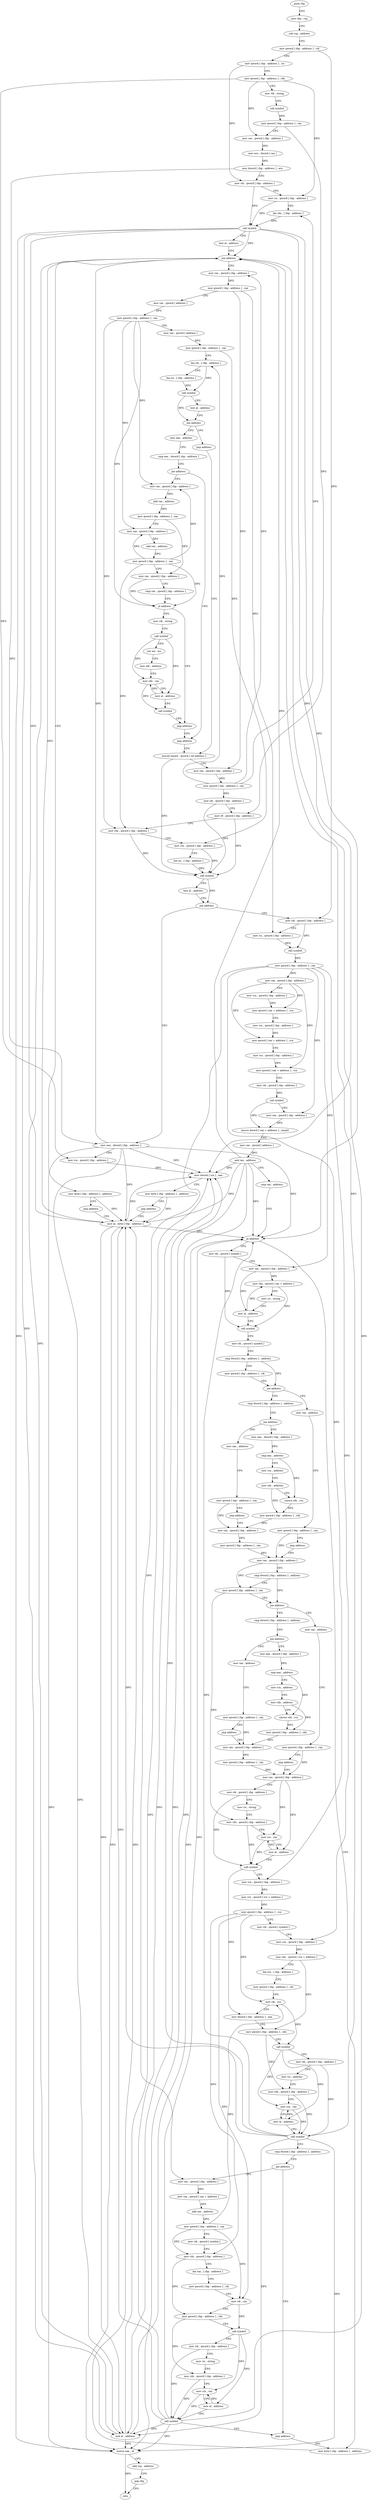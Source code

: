 digraph "func" {
"4268992" [label = "push rbp" ]
"4268993" [label = "mov rbp , rsp" ]
"4268996" [label = "sub rsp , address" ]
"4269003" [label = "mov qword [ rbp - address ] , rdi" ]
"4269007" [label = "mov qword [ rbp - address ] , rsi" ]
"4269011" [label = "mov qword [ rbp - address ] , rdx" ]
"4269015" [label = "mov rdi , string" ]
"4269025" [label = "call symbol" ]
"4269030" [label = "mov qword [ rbp - address ] , rax" ]
"4269034" [label = "mov rax , qword [ rbp - address ]" ]
"4269038" [label = "mov ecx , dword [ rax ]" ]
"4269040" [label = "mov dword [ rbp - address ] , ecx" ]
"4269043" [label = "mov rdi , qword [ rbp - address ]" ]
"4269047" [label = "mov rsi , qword [ rbp - address ]" ]
"4269051" [label = "lea rdx , [ rbp - address ]" ]
"4269055" [label = "call symbol" ]
"4269060" [label = "test al , address" ]
"4269062" [label = "jne address" ]
"4269077" [label = "mov rax , qword [ rbp - address ]" ]
"4269068" [label = "mov byte [ rbp - address ] , address" ]
"4269081" [label = "mov qword [ rbp - address ] , rax" ]
"4269085" [label = "mov rax , qword [ address ]" ]
"4269093" [label = "mov qword [ rbp - address ] , rax" ]
"4269097" [label = "mov rax , qword [ address ]" ]
"4269105" [label = "mov qword [ rbp - address ] , rax" ]
"4269109" [label = "lea rdi , [ rbp - address ]" ]
"4269113" [label = "lea rsi , [ rbp - address ]" ]
"4269117" [label = "call symbol" ]
"4269122" [label = "test al , address" ]
"4269124" [label = "jne address" ]
"4269135" [label = "mov eax , address" ]
"4269130" [label = "jmp address" ]
"4269072" [label = "jmp address" ]
"4269938" [label = "mov al , byte [ rbp - address ]" ]
"4269140" [label = "cmp eax , dword [ rbp - address ]" ]
"4269143" [label = "jne address" ]
"4269228" [label = "jmp address" ]
"4269149" [label = "mov rax , qword [ rbp - address ]" ]
"4269233" [label = "movsd xmm0 , qword [ rel address ]" ]
"4269941" [label = "and al , address" ]
"4269943" [label = "movzx eax , al" ]
"4269946" [label = "add rsp , address" ]
"4269953" [label = "pop rbp" ]
"4269954" [label = "retn" ]
"4269153" [label = "add rax , address" ]
"4269159" [label = "mov qword [ rbp - address ] , rax" ]
"4269163" [label = "mov rax , qword [ rbp - address ]" ]
"4269167" [label = "add rax , address" ]
"4269173" [label = "mov qword [ rbp - address ] , rax" ]
"4269177" [label = "mov rax , qword [ rbp - address ]" ]
"4269181" [label = "cmp rax , qword [ rbp - address ]" ]
"4269185" [label = "je address" ]
"4269223" [label = "jmp address" ]
"4269191" [label = "mov rdi , string" ]
"4269241" [label = "mov rax , qword [ rbp - address ]" ]
"4269245" [label = "mov qword [ rbp - address ] , rax" ]
"4269249" [label = "mov rdi , qword [ rbp - address ]" ]
"4269253" [label = "mov r8 , qword [ rbp - address ]" ]
"4269257" [label = "mov rdx , qword [ rbp - address ]" ]
"4269261" [label = "mov rcx , qword [ rbp - address ]" ]
"4269265" [label = "lea rsi , [ rbp - address ]" ]
"4269269" [label = "call symbol" ]
"4269274" [label = "test al , address" ]
"4269276" [label = "jne address" ]
"4269300" [label = "mov rdi , qword [ rbp - address ]" ]
"4269282" [label = "mov eax , dword [ rbp - address ]" ]
"4269201" [label = "call symbol" ]
"4269206" [label = "xor esi , esi" ]
"4269208" [label = "mov edi , address" ]
"4269213" [label = "mov rdx , rax" ]
"4269216" [label = "mov al , address" ]
"4269218" [label = "call symbol" ]
"4269304" [label = "mov rsi , qword [ rbp - address ]" ]
"4269308" [label = "call symbol" ]
"4269313" [label = "mov qword [ rbp - address ] , rax" ]
"4269317" [label = "mov rax , qword [ rbp - address ]" ]
"4269321" [label = "mov rcx , qword [ rbp - address ]" ]
"4269325" [label = "mov qword [ rax + address ] , rcx" ]
"4269329" [label = "mov rcx , qword [ rbp - address ]" ]
"4269333" [label = "mov qword [ rax + address ] , rcx" ]
"4269337" [label = "mov rcx , qword [ rbp - address ]" ]
"4269341" [label = "mov qword [ rax + address ] , rcx" ]
"4269345" [label = "mov rdi , qword [ rbp - address ]" ]
"4269349" [label = "call symbol" ]
"4269354" [label = "mov rax , qword [ rbp - address ]" ]
"4269358" [label = "movss dword [ rax + address ] , xmm0" ]
"4269363" [label = "mov rax , qword [ address ]" ]
"4269371" [label = "and rax , address" ]
"4269377" [label = "cmp rax , address" ]
"4269381" [label = "je address" ]
"4269934" [label = "mov byte [ rbp - address ] , address" ]
"4269387" [label = "mov rdi , qword [ symbol ]" ]
"4269285" [label = "mov rcx , qword [ rbp - address ]" ]
"4269289" [label = "mov dword [ rcx ] , eax" ]
"4269291" [label = "mov byte [ rbp - address ] , address" ]
"4269295" [label = "jmp address" ]
"4269395" [label = "mov rax , qword [ rbp - address ]" ]
"4269399" [label = "mov rdx , qword [ rax + address ]" ]
"4269403" [label = "mov rsi , string" ]
"4269413" [label = "mov al , address" ]
"4269415" [label = "call symbol" ]
"4269420" [label = "mov rdi , qword [ symbol ]" ]
"4269428" [label = "cmp dword [ rbp - address ] , address" ]
"4269432" [label = "mov qword [ rbp - address ] , rdi" ]
"4269439" [label = "jne address" ]
"4269467" [label = "cmp dword [ rbp - address ] , address" ]
"4269445" [label = "mov rax , address" ]
"4269471" [label = "jne address" ]
"4269499" [label = "mov eax , dword [ rbp - address ]" ]
"4269477" [label = "mov rax , address" ]
"4269455" [label = "mov qword [ rbp - address ] , rax" ]
"4269462" [label = "jmp address" ]
"4269550" [label = "mov rax , qword [ rbp - address ]" ]
"4269502" [label = "cmp eax , address" ]
"4269505" [label = "mov rcx , address" ]
"4269515" [label = "mov rdx , address" ]
"4269525" [label = "cmove rdx , rcx" ]
"4269529" [label = "mov qword [ rbp - address ] , rdx" ]
"4269536" [label = "mov rax , qword [ rbp - address ]" ]
"4269487" [label = "mov qword [ rbp - address ] , rax" ]
"4269494" [label = "jmp address" ]
"4269557" [label = "cmp dword [ rbp - address ] , address" ]
"4269561" [label = "mov qword [ rbp - address ] , rax" ]
"4269568" [label = "jne address" ]
"4269596" [label = "cmp dword [ rbp - address ] , address" ]
"4269574" [label = "mov rax , address" ]
"4269600" [label = "jne address" ]
"4269628" [label = "mov eax , dword [ rbp - address ]" ]
"4269606" [label = "mov rax , address" ]
"4269584" [label = "mov qword [ rbp - address ] , rax" ]
"4269591" [label = "jmp address" ]
"4269679" [label = "mov rax , qword [ rbp - address ]" ]
"4269543" [label = "mov qword [ rbp - address ] , rax" ]
"4269631" [label = "cmp eax , address" ]
"4269634" [label = "mov rcx , address" ]
"4269644" [label = "mov rdx , address" ]
"4269654" [label = "cmove rdx , rcx" ]
"4269658" [label = "mov qword [ rbp - address ] , rdx" ]
"4269665" [label = "mov rax , qword [ rbp - address ]" ]
"4269616" [label = "mov qword [ rbp - address ] , rax" ]
"4269623" [label = "jmp address" ]
"4269686" [label = "mov rdi , qword [ rbp - address ]" ]
"4269693" [label = "mov rsi , string" ]
"4269703" [label = "mov rdx , qword [ rbp - address ]" ]
"4269710" [label = "mov rcx , rax" ]
"4269713" [label = "mov al , address" ]
"4269715" [label = "call symbol" ]
"4269720" [label = "mov rcx , qword [ rbp - address ]" ]
"4269724" [label = "mov rcx , qword [ rcx + address ]" ]
"4269728" [label = "mov qword [ rbp - address ] , rcx" ]
"4269735" [label = "mov rdi , qword [ symbol ]" ]
"4269743" [label = "mov rcx , qword [ rbp - address ]" ]
"4269747" [label = "mov rdx , qword [ rcx + address ]" ]
"4269751" [label = "lea rcx , [ rbp - address ]" ]
"4269758" [label = "mov qword [ rbp - address ] , rdi" ]
"4269765" [label = "mov rdi , rcx" ]
"4269768" [label = "mov dword [ rbp - address ] , eax" ]
"4269774" [label = "mov qword [ rbp - address ] , rdx" ]
"4269781" [label = "call symbol" ]
"4269786" [label = "mov rdi , qword [ rbp - address ]" ]
"4269793" [label = "mov rsi , address" ]
"4269803" [label = "mov rdx , qword [ rbp - address ]" ]
"4269810" [label = "mov rcx , rax" ]
"4269813" [label = "mov al , address" ]
"4269815" [label = "call symbol" ]
"4269820" [label = "cmp dword [ rbp - address ] , address" ]
"4269824" [label = "jne address" ]
"4269929" [label = "jmp address" ]
"4269830" [label = "mov rax , qword [ rbp - address ]" ]
"4269834" [label = "mov rax , qword [ rax + address ]" ]
"4269838" [label = "add rax , address" ]
"4269844" [label = "mov qword [ rbp - address ] , rax" ]
"4269851" [label = "mov rdi , qword [ symbol ]" ]
"4269859" [label = "mov rdx , qword [ rbp - address ]" ]
"4269866" [label = "lea rax , [ rbp - address ]" ]
"4269873" [label = "mov qword [ rbp - address ] , rdi" ]
"4269880" [label = "mov rdi , rax" ]
"4269883" [label = "mov qword [ rbp - address ] , rdx" ]
"4269890" [label = "call symbol" ]
"4269895" [label = "mov rdi , qword [ rbp - address ]" ]
"4269902" [label = "mov rsi , string" ]
"4269912" [label = "mov rdx , qword [ rbp - address ]" ]
"4269919" [label = "mov rcx , rax" ]
"4269922" [label = "mov al , address" ]
"4269924" [label = "call symbol" ]
"4269672" [label = "mov qword [ rbp - address ] , rax" ]
"4268992" -> "4268993" [ label = "CFG" ]
"4268993" -> "4268996" [ label = "CFG" ]
"4268996" -> "4269003" [ label = "CFG" ]
"4269003" -> "4269007" [ label = "CFG" ]
"4269003" -> "4269300" [ label = "DFG" ]
"4269007" -> "4269011" [ label = "CFG" ]
"4269007" -> "4269043" [ label = "DFG" ]
"4269011" -> "4269015" [ label = "CFG" ]
"4269011" -> "4269034" [ label = "DFG" ]
"4269011" -> "4269047" [ label = "DFG" ]
"4269011" -> "4269285" [ label = "DFG" ]
"4269015" -> "4269025" [ label = "CFG" ]
"4269025" -> "4269030" [ label = "DFG" ]
"4269030" -> "4269034" [ label = "CFG" ]
"4269030" -> "4269253" [ label = "DFG" ]
"4269034" -> "4269038" [ label = "DFG" ]
"4269038" -> "4269040" [ label = "DFG" ]
"4269040" -> "4269043" [ label = "CFG" ]
"4269040" -> "4269282" [ label = "DFG" ]
"4269043" -> "4269047" [ label = "CFG" ]
"4269043" -> "4269055" [ label = "DFG" ]
"4269047" -> "4269051" [ label = "CFG" ]
"4269047" -> "4269055" [ label = "DFG" ]
"4269051" -> "4269055" [ label = "DFG" ]
"4269055" -> "4269060" [ label = "CFG" ]
"4269055" -> "4269062" [ label = "DFG" ]
"4269055" -> "4269938" [ label = "DFG" ]
"4269055" -> "4269941" [ label = "DFG" ]
"4269055" -> "4269943" [ label = "DFG" ]
"4269055" -> "4269381" [ label = "DFG" ]
"4269055" -> "4269289" [ label = "DFG" ]
"4269060" -> "4269062" [ label = "CFG" ]
"4269062" -> "4269077" [ label = "CFG" ]
"4269062" -> "4269068" [ label = "CFG" ]
"4269077" -> "4269081" [ label = "DFG" ]
"4269068" -> "4269072" [ label = "CFG" ]
"4269068" -> "4269938" [ label = "DFG" ]
"4269081" -> "4269085" [ label = "CFG" ]
"4269081" -> "4269241" [ label = "DFG" ]
"4269081" -> "4269304" [ label = "DFG" ]
"4269085" -> "4269093" [ label = "DFG" ]
"4269093" -> "4269097" [ label = "CFG" ]
"4269093" -> "4269149" [ label = "DFG" ]
"4269093" -> "4269163" [ label = "DFG" ]
"4269093" -> "4269185" [ label = "DFG" ]
"4269093" -> "4269257" [ label = "DFG" ]
"4269097" -> "4269105" [ label = "DFG" ]
"4269105" -> "4269109" [ label = "CFG" ]
"4269105" -> "4269261" [ label = "DFG" ]
"4269109" -> "4269113" [ label = "CFG" ]
"4269109" -> "4269117" [ label = "DFG" ]
"4269113" -> "4269117" [ label = "DFG" ]
"4269117" -> "4269122" [ label = "CFG" ]
"4269117" -> "4269124" [ label = "DFG" ]
"4269122" -> "4269124" [ label = "CFG" ]
"4269124" -> "4269135" [ label = "CFG" ]
"4269124" -> "4269130" [ label = "CFG" ]
"4269135" -> "4269140" [ label = "CFG" ]
"4269130" -> "4269233" [ label = "CFG" ]
"4269072" -> "4269938" [ label = "CFG" ]
"4269938" -> "4269941" [ label = "DFG" ]
"4269938" -> "4269062" [ label = "DFG" ]
"4269938" -> "4269943" [ label = "DFG" ]
"4269938" -> "4269381" [ label = "DFG" ]
"4269938" -> "4269289" [ label = "DFG" ]
"4269140" -> "4269143" [ label = "CFG" ]
"4269143" -> "4269228" [ label = "CFG" ]
"4269143" -> "4269149" [ label = "CFG" ]
"4269228" -> "4269233" [ label = "CFG" ]
"4269149" -> "4269153" [ label = "DFG" ]
"4269233" -> "4269241" [ label = "CFG" ]
"4269233" -> "4269269" [ label = "DFG" ]
"4269941" -> "4269943" [ label = "DFG" ]
"4269941" -> "4269062" [ label = "DFG" ]
"4269941" -> "4269381" [ label = "DFG" ]
"4269941" -> "4269289" [ label = "DFG" ]
"4269943" -> "4269946" [ label = "CFG" ]
"4269943" -> "4269954" [ label = "DFG" ]
"4269946" -> "4269953" [ label = "CFG" ]
"4269953" -> "4269954" [ label = "CFG" ]
"4269153" -> "4269159" [ label = "DFG" ]
"4269159" -> "4269163" [ label = "CFG" ]
"4269159" -> "4269177" [ label = "DFG" ]
"4269163" -> "4269167" [ label = "DFG" ]
"4269167" -> "4269173" [ label = "DFG" ]
"4269173" -> "4269177" [ label = "CFG" ]
"4269173" -> "4269149" [ label = "DFG" ]
"4269173" -> "4269163" [ label = "DFG" ]
"4269173" -> "4269185" [ label = "DFG" ]
"4269173" -> "4269257" [ label = "DFG" ]
"4269177" -> "4269181" [ label = "CFG" ]
"4269177" -> "4269185" [ label = "DFG" ]
"4269181" -> "4269185" [ label = "CFG" ]
"4269185" -> "4269223" [ label = "CFG" ]
"4269185" -> "4269191" [ label = "CFG" ]
"4269223" -> "4269228" [ label = "CFG" ]
"4269191" -> "4269201" [ label = "CFG" ]
"4269241" -> "4269245" [ label = "DFG" ]
"4269245" -> "4269249" [ label = "DFG" ]
"4269245" -> "4269051" [ label = "DFG" ]
"4269245" -> "4269077" [ label = "DFG" ]
"4269245" -> "4269109" [ label = "DFG" ]
"4269249" -> "4269253" [ label = "CFG" ]
"4269249" -> "4269269" [ label = "DFG" ]
"4269253" -> "4269257" [ label = "CFG" ]
"4269253" -> "4269269" [ label = "DFG" ]
"4269257" -> "4269261" [ label = "CFG" ]
"4269257" -> "4269269" [ label = "DFG" ]
"4269261" -> "4269265" [ label = "CFG" ]
"4269261" -> "4269269" [ label = "DFG" ]
"4269265" -> "4269269" [ label = "DFG" ]
"4269269" -> "4269274" [ label = "CFG" ]
"4269269" -> "4269276" [ label = "DFG" ]
"4269274" -> "4269276" [ label = "CFG" ]
"4269276" -> "4269300" [ label = "CFG" ]
"4269276" -> "4269282" [ label = "CFG" ]
"4269300" -> "4269304" [ label = "CFG" ]
"4269300" -> "4269308" [ label = "DFG" ]
"4269282" -> "4269285" [ label = "CFG" ]
"4269282" -> "4269062" [ label = "DFG" ]
"4269282" -> "4269941" [ label = "DFG" ]
"4269282" -> "4269943" [ label = "DFG" ]
"4269282" -> "4269381" [ label = "DFG" ]
"4269282" -> "4269938" [ label = "DFG" ]
"4269282" -> "4269289" [ label = "DFG" ]
"4269201" -> "4269206" [ label = "CFG" ]
"4269201" -> "4269213" [ label = "DFG" ]
"4269201" -> "4269216" [ label = "DFG" ]
"4269206" -> "4269208" [ label = "CFG" ]
"4269208" -> "4269213" [ label = "CFG" ]
"4269213" -> "4269216" [ label = "CFG" ]
"4269213" -> "4269218" [ label = "DFG" ]
"4269216" -> "4269218" [ label = "CFG" ]
"4269216" -> "4269213" [ label = "DFG" ]
"4269218" -> "4269223" [ label = "CFG" ]
"4269304" -> "4269308" [ label = "DFG" ]
"4269308" -> "4269313" [ label = "DFG" ]
"4269313" -> "4269317" [ label = "DFG" ]
"4269313" -> "4269354" [ label = "DFG" ]
"4269313" -> "4269395" [ label = "DFG" ]
"4269313" -> "4269720" [ label = "DFG" ]
"4269313" -> "4269743" [ label = "DFG" ]
"4269313" -> "4269830" [ label = "DFG" ]
"4269317" -> "4269321" [ label = "CFG" ]
"4269317" -> "4269325" [ label = "DFG" ]
"4269317" -> "4269333" [ label = "DFG" ]
"4269317" -> "4269341" [ label = "DFG" ]
"4269321" -> "4269325" [ label = "DFG" ]
"4269325" -> "4269329" [ label = "CFG" ]
"4269329" -> "4269333" [ label = "DFG" ]
"4269333" -> "4269337" [ label = "CFG" ]
"4269337" -> "4269341" [ label = "DFG" ]
"4269341" -> "4269345" [ label = "CFG" ]
"4269345" -> "4269349" [ label = "DFG" ]
"4269349" -> "4269354" [ label = "CFG" ]
"4269349" -> "4269358" [ label = "DFG" ]
"4269354" -> "4269358" [ label = "DFG" ]
"4269358" -> "4269363" [ label = "CFG" ]
"4269363" -> "4269371" [ label = "DFG" ]
"4269371" -> "4269377" [ label = "CFG" ]
"4269371" -> "4269062" [ label = "DFG" ]
"4269371" -> "4269941" [ label = "DFG" ]
"4269371" -> "4269943" [ label = "DFG" ]
"4269371" -> "4269938" [ label = "DFG" ]
"4269371" -> "4269381" [ label = "DFG" ]
"4269371" -> "4269289" [ label = "DFG" ]
"4269377" -> "4269381" [ label = "CFG" ]
"4269381" -> "4269934" [ label = "CFG" ]
"4269381" -> "4269387" [ label = "CFG" ]
"4269934" -> "4269938" [ label = "DFG" ]
"4269387" -> "4269395" [ label = "CFG" ]
"4269387" -> "4269415" [ label = "DFG" ]
"4269285" -> "4269289" [ label = "DFG" ]
"4269289" -> "4269291" [ label = "CFG" ]
"4269291" -> "4269295" [ label = "CFG" ]
"4269291" -> "4269938" [ label = "DFG" ]
"4269295" -> "4269938" [ label = "CFG" ]
"4269395" -> "4269399" [ label = "DFG" ]
"4269395" -> "4269413" [ label = "DFG" ]
"4269399" -> "4269403" [ label = "CFG" ]
"4269399" -> "4269415" [ label = "DFG" ]
"4269403" -> "4269413" [ label = "CFG" ]
"4269413" -> "4269415" [ label = "CFG" ]
"4269413" -> "4269399" [ label = "DFG" ]
"4269415" -> "4269420" [ label = "CFG" ]
"4269420" -> "4269428" [ label = "CFG" ]
"4269428" -> "4269432" [ label = "CFG" ]
"4269428" -> "4269439" [ label = "DFG" ]
"4269432" -> "4269439" [ label = "CFG" ]
"4269439" -> "4269467" [ label = "CFG" ]
"4269439" -> "4269445" [ label = "CFG" ]
"4269467" -> "4269471" [ label = "CFG" ]
"4269445" -> "4269455" [ label = "CFG" ]
"4269471" -> "4269499" [ label = "CFG" ]
"4269471" -> "4269477" [ label = "CFG" ]
"4269499" -> "4269502" [ label = "DFG" ]
"4269477" -> "4269487" [ label = "CFG" ]
"4269455" -> "4269462" [ label = "CFG" ]
"4269455" -> "4269550" [ label = "DFG" ]
"4269462" -> "4269550" [ label = "CFG" ]
"4269550" -> "4269557" [ label = "CFG" ]
"4269550" -> "4269561" [ label = "DFG" ]
"4269502" -> "4269505" [ label = "CFG" ]
"4269502" -> "4269525" [ label = "DFG" ]
"4269505" -> "4269515" [ label = "CFG" ]
"4269515" -> "4269525" [ label = "CFG" ]
"4269515" -> "4269529" [ label = "DFG" ]
"4269525" -> "4269529" [ label = "DFG" ]
"4269529" -> "4269536" [ label = "DFG" ]
"4269536" -> "4269543" [ label = "DFG" ]
"4269487" -> "4269494" [ label = "CFG" ]
"4269487" -> "4269536" [ label = "DFG" ]
"4269494" -> "4269536" [ label = "CFG" ]
"4269557" -> "4269561" [ label = "CFG" ]
"4269557" -> "4269568" [ label = "DFG" ]
"4269561" -> "4269568" [ label = "CFG" ]
"4269561" -> "4269703" [ label = "DFG" ]
"4269568" -> "4269596" [ label = "CFG" ]
"4269568" -> "4269574" [ label = "CFG" ]
"4269596" -> "4269600" [ label = "CFG" ]
"4269574" -> "4269584" [ label = "CFG" ]
"4269600" -> "4269628" [ label = "CFG" ]
"4269600" -> "4269606" [ label = "CFG" ]
"4269628" -> "4269631" [ label = "DFG" ]
"4269606" -> "4269616" [ label = "CFG" ]
"4269584" -> "4269591" [ label = "CFG" ]
"4269584" -> "4269679" [ label = "DFG" ]
"4269591" -> "4269679" [ label = "CFG" ]
"4269679" -> "4269686" [ label = "CFG" ]
"4269679" -> "4269710" [ label = "DFG" ]
"4269679" -> "4269713" [ label = "DFG" ]
"4269543" -> "4269550" [ label = "DFG" ]
"4269631" -> "4269634" [ label = "CFG" ]
"4269631" -> "4269654" [ label = "DFG" ]
"4269634" -> "4269644" [ label = "CFG" ]
"4269644" -> "4269654" [ label = "CFG" ]
"4269644" -> "4269658" [ label = "DFG" ]
"4269654" -> "4269658" [ label = "DFG" ]
"4269658" -> "4269665" [ label = "DFG" ]
"4269665" -> "4269672" [ label = "DFG" ]
"4269616" -> "4269623" [ label = "CFG" ]
"4269616" -> "4269665" [ label = "DFG" ]
"4269623" -> "4269665" [ label = "CFG" ]
"4269686" -> "4269693" [ label = "CFG" ]
"4269686" -> "4269715" [ label = "DFG" ]
"4269693" -> "4269703" [ label = "CFG" ]
"4269703" -> "4269710" [ label = "CFG" ]
"4269703" -> "4269715" [ label = "DFG" ]
"4269710" -> "4269713" [ label = "CFG" ]
"4269710" -> "4269715" [ label = "DFG" ]
"4269713" -> "4269715" [ label = "CFG" ]
"4269713" -> "4269710" [ label = "DFG" ]
"4269715" -> "4269720" [ label = "CFG" ]
"4269715" -> "4269768" [ label = "DFG" ]
"4269720" -> "4269724" [ label = "DFG" ]
"4269724" -> "4269728" [ label = "DFG" ]
"4269728" -> "4269735" [ label = "CFG" ]
"4269728" -> "4269859" [ label = "DFG" ]
"4269728" -> "4269765" [ label = "DFG" ]
"4269728" -> "4269880" [ label = "DFG" ]
"4269735" -> "4269743" [ label = "CFG" ]
"4269743" -> "4269747" [ label = "DFG" ]
"4269747" -> "4269751" [ label = "CFG" ]
"4269747" -> "4269774" [ label = "DFG" ]
"4269751" -> "4269758" [ label = "CFG" ]
"4269758" -> "4269765" [ label = "CFG" ]
"4269765" -> "4269768" [ label = "CFG" ]
"4269765" -> "4269781" [ label = "DFG" ]
"4269768" -> "4269774" [ label = "CFG" ]
"4269774" -> "4269781" [ label = "CFG" ]
"4269774" -> "4269803" [ label = "DFG" ]
"4269781" -> "4269786" [ label = "CFG" ]
"4269781" -> "4269810" [ label = "DFG" ]
"4269781" -> "4269813" [ label = "DFG" ]
"4269786" -> "4269793" [ label = "CFG" ]
"4269786" -> "4269815" [ label = "DFG" ]
"4269793" -> "4269803" [ label = "CFG" ]
"4269803" -> "4269810" [ label = "CFG" ]
"4269803" -> "4269815" [ label = "DFG" ]
"4269810" -> "4269813" [ label = "CFG" ]
"4269810" -> "4269815" [ label = "DFG" ]
"4269813" -> "4269815" [ label = "CFG" ]
"4269813" -> "4269810" [ label = "DFG" ]
"4269815" -> "4269820" [ label = "CFG" ]
"4269815" -> "4269062" [ label = "DFG" ]
"4269815" -> "4269941" [ label = "DFG" ]
"4269815" -> "4269943" [ label = "DFG" ]
"4269815" -> "4269381" [ label = "DFG" ]
"4269815" -> "4269289" [ label = "DFG" ]
"4269815" -> "4269938" [ label = "DFG" ]
"4269820" -> "4269824" [ label = "CFG" ]
"4269824" -> "4269929" [ label = "CFG" ]
"4269824" -> "4269830" [ label = "CFG" ]
"4269929" -> "4269934" [ label = "CFG" ]
"4269830" -> "4269834" [ label = "DFG" ]
"4269834" -> "4269838" [ label = "DFG" ]
"4269838" -> "4269844" [ label = "DFG" ]
"4269844" -> "4269851" [ label = "CFG" ]
"4269844" -> "4269765" [ label = "DFG" ]
"4269844" -> "4269859" [ label = "DFG" ]
"4269844" -> "4269880" [ label = "DFG" ]
"4269851" -> "4269859" [ label = "CFG" ]
"4269859" -> "4269866" [ label = "CFG" ]
"4269859" -> "4269883" [ label = "DFG" ]
"4269866" -> "4269873" [ label = "CFG" ]
"4269873" -> "4269880" [ label = "CFG" ]
"4269880" -> "4269883" [ label = "CFG" ]
"4269880" -> "4269890" [ label = "DFG" ]
"4269883" -> "4269890" [ label = "CFG" ]
"4269883" -> "4269912" [ label = "DFG" ]
"4269890" -> "4269895" [ label = "CFG" ]
"4269890" -> "4269919" [ label = "DFG" ]
"4269890" -> "4269922" [ label = "DFG" ]
"4269895" -> "4269902" [ label = "CFG" ]
"4269895" -> "4269924" [ label = "DFG" ]
"4269902" -> "4269912" [ label = "CFG" ]
"4269912" -> "4269919" [ label = "CFG" ]
"4269912" -> "4269924" [ label = "DFG" ]
"4269919" -> "4269922" [ label = "CFG" ]
"4269919" -> "4269924" [ label = "DFG" ]
"4269922" -> "4269924" [ label = "CFG" ]
"4269922" -> "4269919" [ label = "DFG" ]
"4269924" -> "4269929" [ label = "CFG" ]
"4269924" -> "4269062" [ label = "DFG" ]
"4269924" -> "4269941" [ label = "DFG" ]
"4269924" -> "4269943" [ label = "DFG" ]
"4269924" -> "4269381" [ label = "DFG" ]
"4269924" -> "4269289" [ label = "DFG" ]
"4269924" -> "4269938" [ label = "DFG" ]
"4269672" -> "4269679" [ label = "DFG" ]
}
